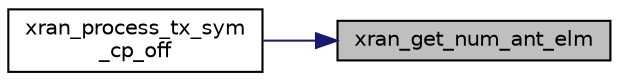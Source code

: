 digraph "xran_get_num_ant_elm"
{
 // LATEX_PDF_SIZE
  edge [fontname="Helvetica",fontsize="10",labelfontname="Helvetica",labelfontsize="10"];
  node [fontname="Helvetica",fontsize="10",shape=record];
  rankdir="RL";
  Node1 [label="xran_get_num_ant_elm",height=0.2,width=0.4,color="black", fillcolor="grey75", style="filled", fontcolor="black",tooltip="Get the configuration of the number of antenna elements."];
  Node1 -> Node2 [dir="back",color="midnightblue",fontsize="10",style="solid",fontname="Helvetica"];
  Node2 [label="xran_process_tx_sym\l_cp_off",height=0.2,width=0.4,color="black", fillcolor="white", style="filled",URL="$xran__main_8c.html#a072be4e030e23440817b205256d2df29",tooltip=" "];
}
